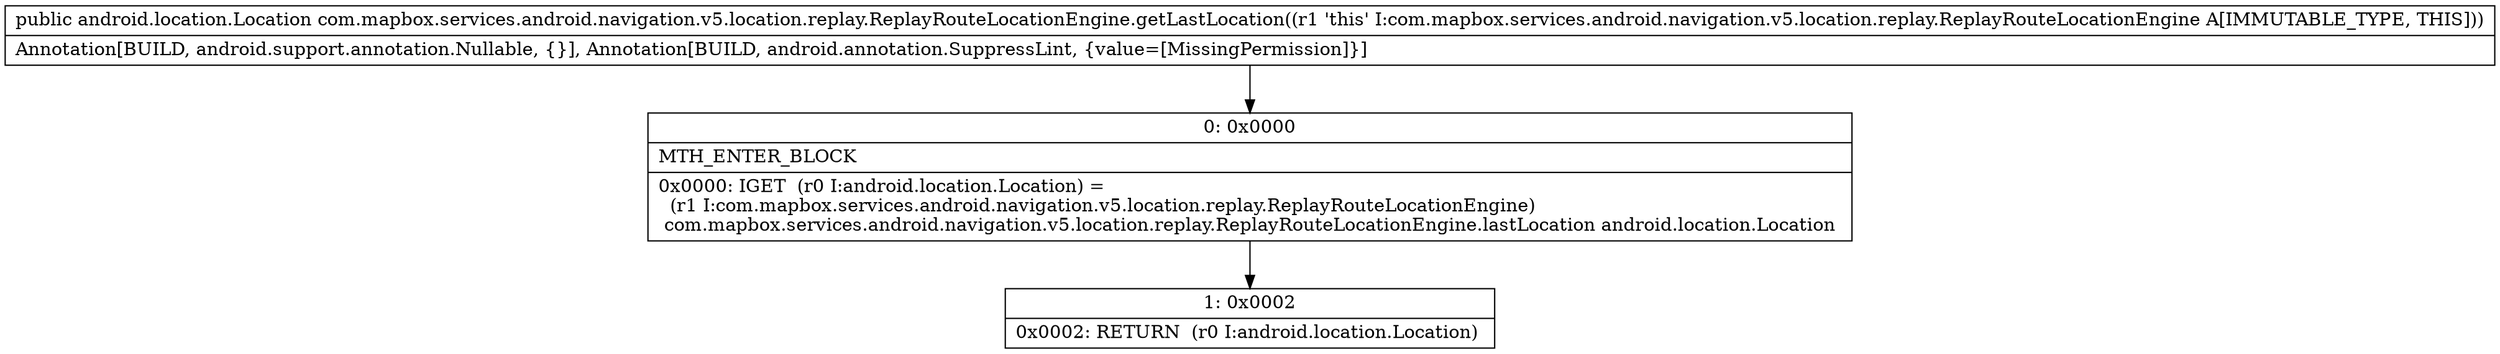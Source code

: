 digraph "CFG forcom.mapbox.services.android.navigation.v5.location.replay.ReplayRouteLocationEngine.getLastLocation()Landroid\/location\/Location;" {
Node_0 [shape=record,label="{0\:\ 0x0000|MTH_ENTER_BLOCK\l|0x0000: IGET  (r0 I:android.location.Location) = \l  (r1 I:com.mapbox.services.android.navigation.v5.location.replay.ReplayRouteLocationEngine)\l com.mapbox.services.android.navigation.v5.location.replay.ReplayRouteLocationEngine.lastLocation android.location.Location \l}"];
Node_1 [shape=record,label="{1\:\ 0x0002|0x0002: RETURN  (r0 I:android.location.Location) \l}"];
MethodNode[shape=record,label="{public android.location.Location com.mapbox.services.android.navigation.v5.location.replay.ReplayRouteLocationEngine.getLastLocation((r1 'this' I:com.mapbox.services.android.navigation.v5.location.replay.ReplayRouteLocationEngine A[IMMUTABLE_TYPE, THIS]))  | Annotation[BUILD, android.support.annotation.Nullable, \{\}], Annotation[BUILD, android.annotation.SuppressLint, \{value=[MissingPermission]\}]\l}"];
MethodNode -> Node_0;
Node_0 -> Node_1;
}


